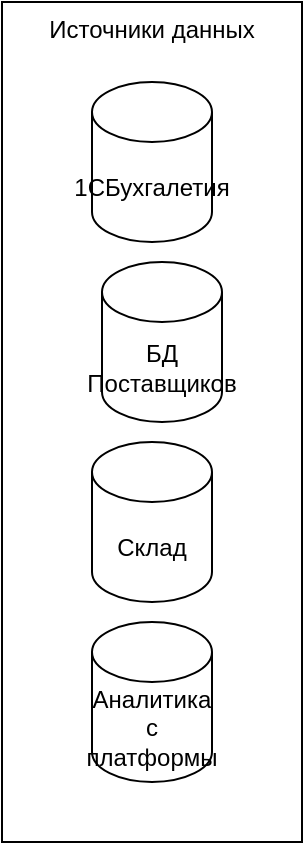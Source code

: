 <mxfile version="24.7.14">
  <diagram name="Страница — 1" id="LPJ16F4Odl_lKUOuBzS_">
    <mxGraphModel dx="954" dy="530" grid="1" gridSize="10" guides="1" tooltips="1" connect="1" arrows="1" fold="1" page="1" pageScale="1" pageWidth="827" pageHeight="1169" math="0" shadow="0">
      <root>
        <mxCell id="0" />
        <mxCell id="1" parent="0" />
        <mxCell id="NSudbpyUwgiWTNqCxdTF-1" value="Источники данных" style="rounded=0;whiteSpace=wrap;html=1;verticalAlign=top;" vertex="1" parent="1">
          <mxGeometry x="30" y="80" width="150" height="420" as="geometry" />
        </mxCell>
        <mxCell id="NSudbpyUwgiWTNqCxdTF-2" value="1СБухгалетия" style="shape=cylinder3;whiteSpace=wrap;html=1;boundedLbl=1;backgroundOutline=1;size=15;" vertex="1" parent="1">
          <mxGeometry x="75" y="120" width="60" height="80" as="geometry" />
        </mxCell>
        <mxCell id="NSudbpyUwgiWTNqCxdTF-3" value="БД Поставщиков" style="shape=cylinder3;whiteSpace=wrap;html=1;boundedLbl=1;backgroundOutline=1;size=15;" vertex="1" parent="1">
          <mxGeometry x="80" y="210" width="60" height="80" as="geometry" />
        </mxCell>
        <mxCell id="NSudbpyUwgiWTNqCxdTF-4" value="Склад" style="shape=cylinder3;whiteSpace=wrap;html=1;boundedLbl=1;backgroundOutline=1;size=15;" vertex="1" parent="1">
          <mxGeometry x="75" y="300" width="60" height="80" as="geometry" />
        </mxCell>
        <mxCell id="NSudbpyUwgiWTNqCxdTF-5" value="Аналитика с платформы" style="shape=cylinder3;whiteSpace=wrap;html=1;boundedLbl=1;backgroundOutline=1;size=15;" vertex="1" parent="1">
          <mxGeometry x="75" y="390" width="60" height="80" as="geometry" />
        </mxCell>
      </root>
    </mxGraphModel>
  </diagram>
</mxfile>
